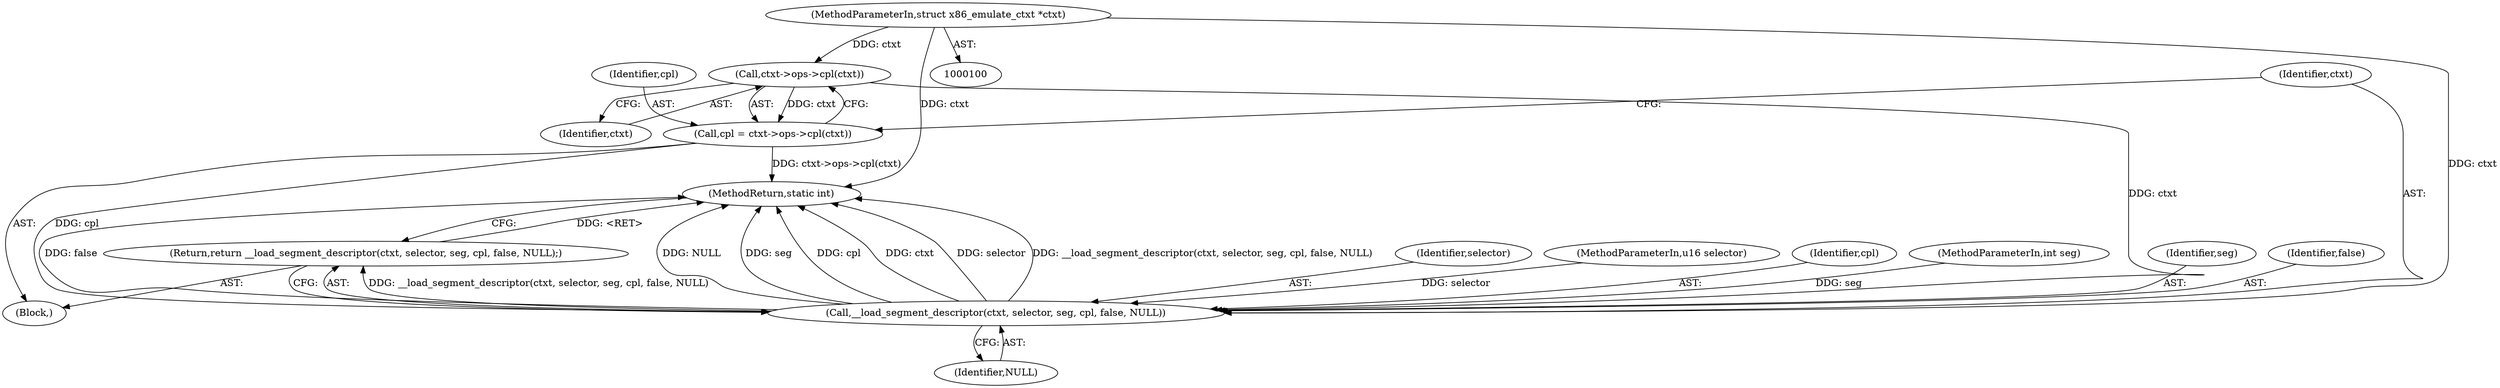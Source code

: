 digraph "0_linux_d1442d85cc30ea75f7d399474ca738e0bc96f715_3@pointer" {
"1000101" [label="(MethodParameterIn,struct x86_emulate_ctxt *ctxt)"];
"1000108" [label="(Call,ctxt->ops->cpl(ctxt))"];
"1000106" [label="(Call,cpl = ctxt->ops->cpl(ctxt))"];
"1000111" [label="(Call,__load_segment_descriptor(ctxt, selector, seg, cpl, false, NULL))"];
"1000110" [label="(Return,return __load_segment_descriptor(ctxt, selector, seg, cpl, false, NULL);)"];
"1000110" [label="(Return,return __load_segment_descriptor(ctxt, selector, seg, cpl, false, NULL);)"];
"1000113" [label="(Identifier,selector)"];
"1000109" [label="(Identifier,ctxt)"];
"1000102" [label="(MethodParameterIn,u16 selector)"];
"1000117" [label="(Identifier,NULL)"];
"1000108" [label="(Call,ctxt->ops->cpl(ctxt))"];
"1000115" [label="(Identifier,cpl)"];
"1000104" [label="(Block,)"];
"1000111" [label="(Call,__load_segment_descriptor(ctxt, selector, seg, cpl, false, NULL))"];
"1000106" [label="(Call,cpl = ctxt->ops->cpl(ctxt))"];
"1000103" [label="(MethodParameterIn,int seg)"];
"1000112" [label="(Identifier,ctxt)"];
"1000101" [label="(MethodParameterIn,struct x86_emulate_ctxt *ctxt)"];
"1000114" [label="(Identifier,seg)"];
"1000116" [label="(Identifier,false)"];
"1000118" [label="(MethodReturn,static int)"];
"1000107" [label="(Identifier,cpl)"];
"1000101" -> "1000100"  [label="AST: "];
"1000101" -> "1000118"  [label="DDG: ctxt"];
"1000101" -> "1000108"  [label="DDG: ctxt"];
"1000101" -> "1000111"  [label="DDG: ctxt"];
"1000108" -> "1000106"  [label="AST: "];
"1000108" -> "1000109"  [label="CFG: "];
"1000109" -> "1000108"  [label="AST: "];
"1000106" -> "1000108"  [label="CFG: "];
"1000108" -> "1000106"  [label="DDG: ctxt"];
"1000108" -> "1000111"  [label="DDG: ctxt"];
"1000106" -> "1000104"  [label="AST: "];
"1000107" -> "1000106"  [label="AST: "];
"1000112" -> "1000106"  [label="CFG: "];
"1000106" -> "1000118"  [label="DDG: ctxt->ops->cpl(ctxt)"];
"1000106" -> "1000111"  [label="DDG: cpl"];
"1000111" -> "1000110"  [label="AST: "];
"1000111" -> "1000117"  [label="CFG: "];
"1000112" -> "1000111"  [label="AST: "];
"1000113" -> "1000111"  [label="AST: "];
"1000114" -> "1000111"  [label="AST: "];
"1000115" -> "1000111"  [label="AST: "];
"1000116" -> "1000111"  [label="AST: "];
"1000117" -> "1000111"  [label="AST: "];
"1000110" -> "1000111"  [label="CFG: "];
"1000111" -> "1000118"  [label="DDG: NULL"];
"1000111" -> "1000118"  [label="DDG: seg"];
"1000111" -> "1000118"  [label="DDG: cpl"];
"1000111" -> "1000118"  [label="DDG: ctxt"];
"1000111" -> "1000118"  [label="DDG: selector"];
"1000111" -> "1000118"  [label="DDG: __load_segment_descriptor(ctxt, selector, seg, cpl, false, NULL)"];
"1000111" -> "1000118"  [label="DDG: false"];
"1000111" -> "1000110"  [label="DDG: __load_segment_descriptor(ctxt, selector, seg, cpl, false, NULL)"];
"1000102" -> "1000111"  [label="DDG: selector"];
"1000103" -> "1000111"  [label="DDG: seg"];
"1000110" -> "1000104"  [label="AST: "];
"1000118" -> "1000110"  [label="CFG: "];
"1000110" -> "1000118"  [label="DDG: <RET>"];
}
